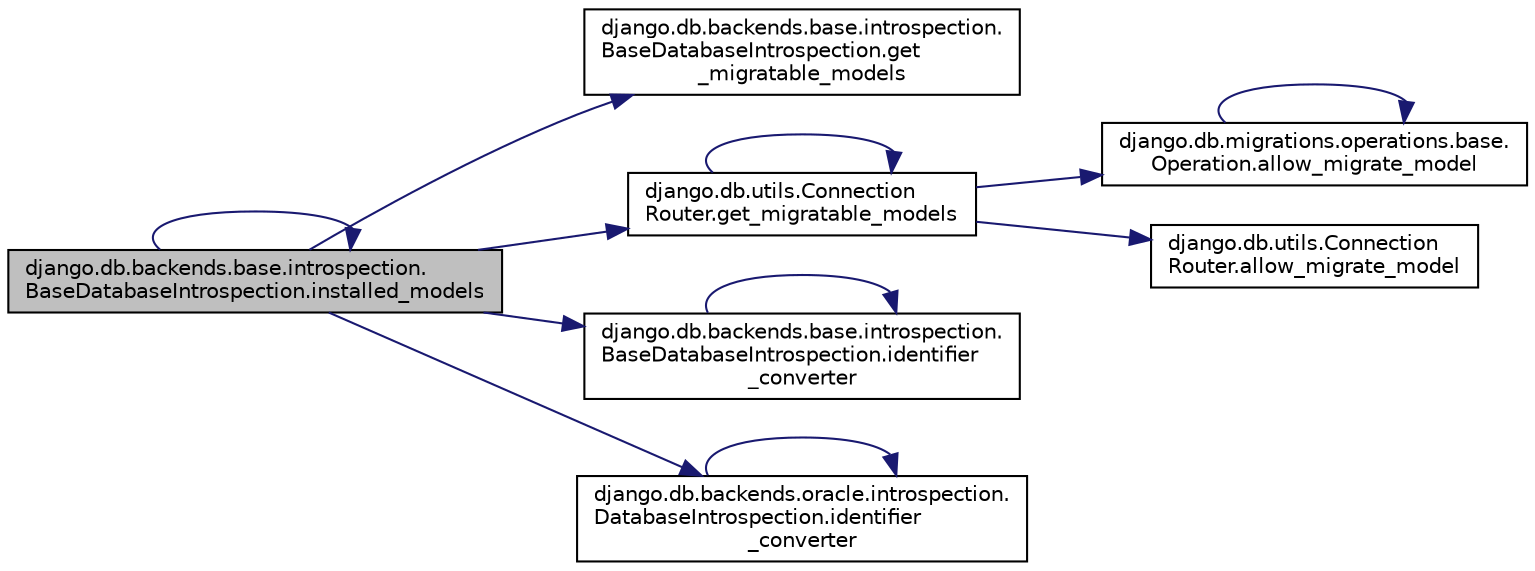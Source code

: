 digraph "django.db.backends.base.introspection.BaseDatabaseIntrospection.installed_models"
{
 // LATEX_PDF_SIZE
  edge [fontname="Helvetica",fontsize="10",labelfontname="Helvetica",labelfontsize="10"];
  node [fontname="Helvetica",fontsize="10",shape=record];
  rankdir="LR";
  Node1 [label="django.db.backends.base.introspection.\lBaseDatabaseIntrospection.installed_models",height=0.2,width=0.4,color="black", fillcolor="grey75", style="filled", fontcolor="black",tooltip=" "];
  Node1 -> Node2 [color="midnightblue",fontsize="10",style="solid",fontname="Helvetica"];
  Node2 [label="django.db.backends.base.introspection.\lBaseDatabaseIntrospection.get\l_migratable_models",height=0.2,width=0.4,color="black", fillcolor="white", style="filled",URL="$d3/dd2/classdjango_1_1db_1_1backends_1_1base_1_1introspection_1_1_base_database_introspection.html#ac972656d2a82b39fa43e2f3776297d06",tooltip=" "];
  Node1 -> Node3 [color="midnightblue",fontsize="10",style="solid",fontname="Helvetica"];
  Node3 [label="django.db.utils.Connection\lRouter.get_migratable_models",height=0.2,width=0.4,color="black", fillcolor="white", style="filled",URL="$dc/d1d/classdjango_1_1db_1_1utils_1_1_connection_router.html#a2b3fcbe72d063c0a0dd72c007813a45c",tooltip=" "];
  Node3 -> Node4 [color="midnightblue",fontsize="10",style="solid",fontname="Helvetica"];
  Node4 [label="django.db.migrations.operations.base.\lOperation.allow_migrate_model",height=0.2,width=0.4,color="black", fillcolor="white", style="filled",URL="$d8/d4e/classdjango_1_1db_1_1migrations_1_1operations_1_1base_1_1_operation.html#a931262a66f72514a6c3e5abcb877f163",tooltip=" "];
  Node4 -> Node4 [color="midnightblue",fontsize="10",style="solid",fontname="Helvetica"];
  Node3 -> Node5 [color="midnightblue",fontsize="10",style="solid",fontname="Helvetica"];
  Node5 [label="django.db.utils.Connection\lRouter.allow_migrate_model",height=0.2,width=0.4,color="black", fillcolor="white", style="filled",URL="$dc/d1d/classdjango_1_1db_1_1utils_1_1_connection_router.html#a617a3947863c1ab69490c43a3c24bf5f",tooltip=" "];
  Node3 -> Node3 [color="midnightblue",fontsize="10",style="solid",fontname="Helvetica"];
  Node1 -> Node6 [color="midnightblue",fontsize="10",style="solid",fontname="Helvetica"];
  Node6 [label="django.db.backends.base.introspection.\lBaseDatabaseIntrospection.identifier\l_converter",height=0.2,width=0.4,color="black", fillcolor="white", style="filled",URL="$d3/dd2/classdjango_1_1db_1_1backends_1_1base_1_1introspection_1_1_base_database_introspection.html#a0b5dfe0df9611c77809f84d958915b86",tooltip=" "];
  Node6 -> Node6 [color="midnightblue",fontsize="10",style="solid",fontname="Helvetica"];
  Node1 -> Node7 [color="midnightblue",fontsize="10",style="solid",fontname="Helvetica"];
  Node7 [label="django.db.backends.oracle.introspection.\lDatabaseIntrospection.identifier\l_converter",height=0.2,width=0.4,color="black", fillcolor="white", style="filled",URL="$de/d1a/classdjango_1_1db_1_1backends_1_1oracle_1_1introspection_1_1_database_introspection.html#a2c10cb92d1af4359bcd22846ec964102",tooltip=" "];
  Node7 -> Node7 [color="midnightblue",fontsize="10",style="solid",fontname="Helvetica"];
  Node1 -> Node1 [color="midnightblue",fontsize="10",style="solid",fontname="Helvetica"];
}
